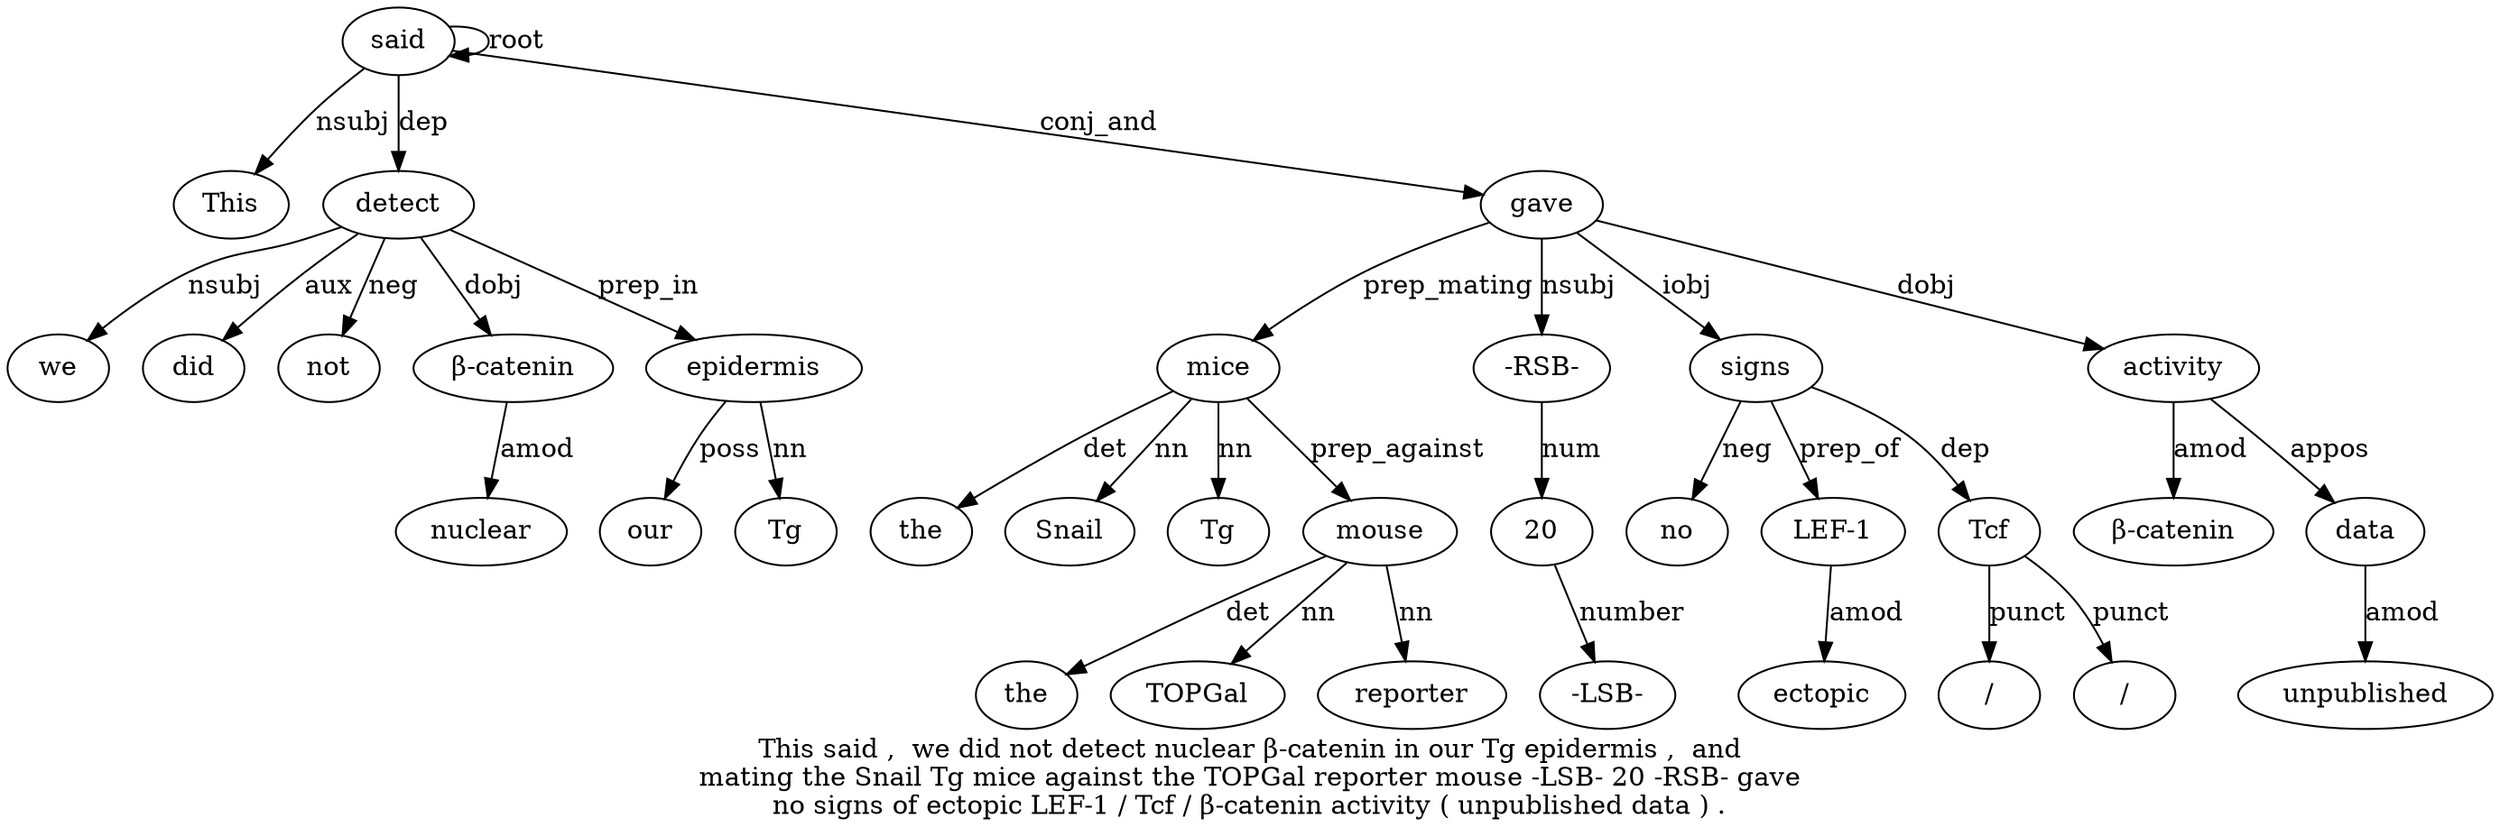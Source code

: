 digraph "This said ,  we did not detect nuclear β-catenin in our Tg epidermis ,  and mating the Snail Tg mice against the TOPGal reporter mouse -LSB- 20 -RSB- gave no signs of ectopic LEF-1 / Tcf / β-catenin activity ( unpublished data ) ." {
label="This said ,  we did not detect nuclear β-catenin in our Tg epidermis ,  and
mating the Snail Tg mice against the TOPGal reporter mouse -LSB- 20 -RSB- gave
no signs of ectopic LEF-1 / Tcf / β-catenin activity ( unpublished data ) .";
said2 [style=filled, fillcolor=white, label=said];
This1 [style=filled, fillcolor=white, label=This];
said2 -> This1  [label=nsubj];
said2 -> said2  [label=root];
detect7 [style=filled, fillcolor=white, label=detect];
we4 [style=filled, fillcolor=white, label=we];
detect7 -> we4  [label=nsubj];
did5 [style=filled, fillcolor=white, label=did];
detect7 -> did5  [label=aux];
not6 [style=filled, fillcolor=white, label=not];
detect7 -> not6  [label=neg];
said2 -> detect7  [label=dep];
"β-catenin9" [style=filled, fillcolor=white, label="β-catenin"];
nuclear8 [style=filled, fillcolor=white, label=nuclear];
"β-catenin9" -> nuclear8  [label=amod];
detect7 -> "β-catenin9"  [label=dobj];
epidermis13 [style=filled, fillcolor=white, label=epidermis];
our11 [style=filled, fillcolor=white, label=our];
epidermis13 -> our11  [label=poss];
Tg12 [style=filled, fillcolor=white, label=Tg];
epidermis13 -> Tg12  [label=nn];
detect7 -> epidermis13  [label=prep_in];
mice20 [style=filled, fillcolor=white, label=mice];
the17 [style=filled, fillcolor=white, label=the];
mice20 -> the17  [label=det];
Snail18 [style=filled, fillcolor=white, label=Snail];
mice20 -> Snail18  [label=nn];
Tg19 [style=filled, fillcolor=white, label=Tg];
mice20 -> Tg19  [label=nn];
gave29 [style=filled, fillcolor=white, label=gave];
gave29 -> mice20  [label=prep_mating];
mouse25 [style=filled, fillcolor=white, label=mouse];
the22 [style=filled, fillcolor=white, label=the];
mouse25 -> the22  [label=det];
TOPGal23 [style=filled, fillcolor=white, label=TOPGal];
mouse25 -> TOPGal23  [label=nn];
reporter24 [style=filled, fillcolor=white, label=reporter];
mouse25 -> reporter24  [label=nn];
mice20 -> mouse25  [label=prep_against];
2027 [style=filled, fillcolor=white, label=20];
"-LSB-26" [style=filled, fillcolor=white, label="-LSB-"];
2027 -> "-LSB-26"  [label=number];
"-RSB-28" [style=filled, fillcolor=white, label="-RSB-"];
"-RSB-28" -> 2027  [label=num];
gave29 -> "-RSB-28"  [label=nsubj];
said2 -> gave29  [label=conj_and];
signs31 [style=filled, fillcolor=white, label=signs];
no30 [style=filled, fillcolor=white, label=no];
signs31 -> no30  [label=neg];
gave29 -> signs31  [label=iobj];
"LEF-134" [style=filled, fillcolor=white, label="LEF-1"];
ectopic33 [style=filled, fillcolor=white, label=ectopic];
"LEF-134" -> ectopic33  [label=amod];
signs31 -> "LEF-134"  [label=prep_of];
Tcf36 [style=filled, fillcolor=white, label=Tcf];
"/35" [style=filled, fillcolor=white, label="/"];
Tcf36 -> "/35"  [label=punct];
signs31 -> Tcf36  [label=dep];
"/37" [style=filled, fillcolor=white, label="/"];
Tcf36 -> "/37"  [label=punct];
activity39 [style=filled, fillcolor=white, label=activity];
"β-catenin38" [style=filled, fillcolor=white, label="β-catenin"];
activity39 -> "β-catenin38"  [label=amod];
gave29 -> activity39  [label=dobj];
data42 [style=filled, fillcolor=white, label=data];
unpublished41 [style=filled, fillcolor=white, label=unpublished];
data42 -> unpublished41  [label=amod];
activity39 -> data42  [label=appos];
}
